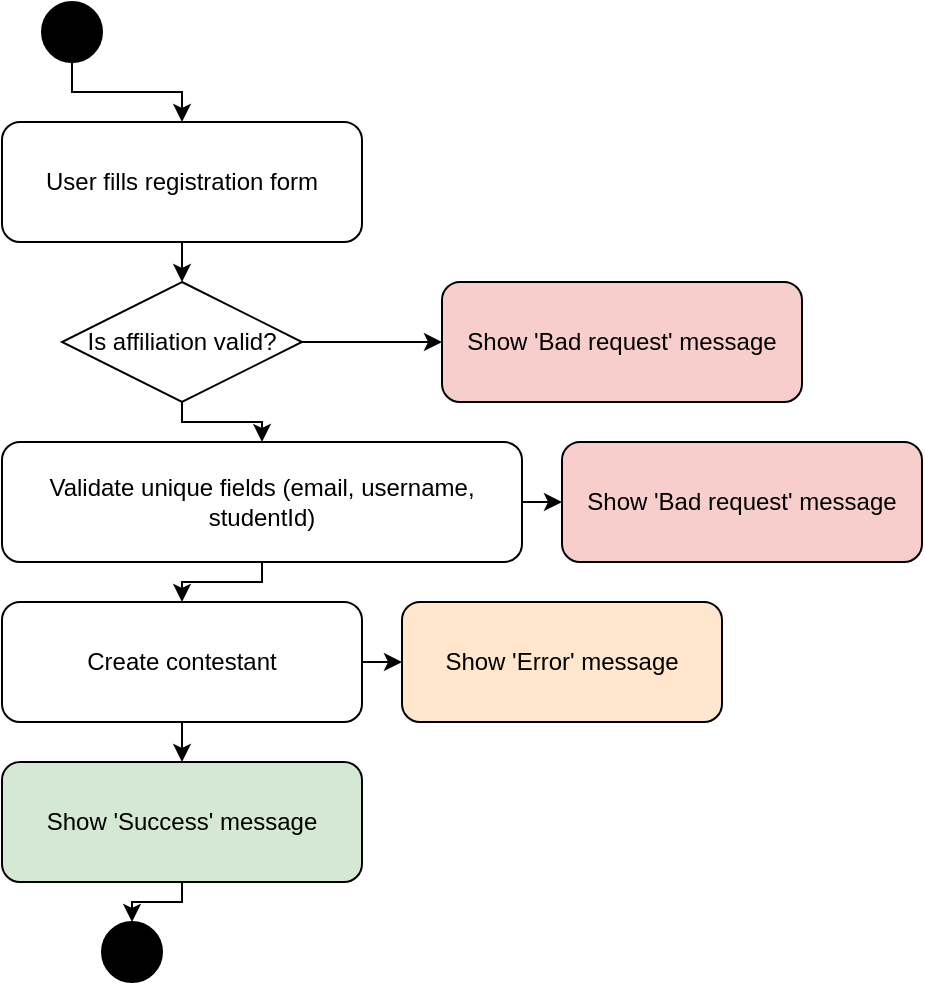 <mxfile>
  <diagram name="Activity Diagram" id="activity1">
    <mxGraphModel dx="1270" dy="677" grid="1" gridSize="10" guides="1" tooltips="1" connect="1" arrows="1" fold="1" page="1" pageScale="1" pageWidth="827" pageHeight="1169">
      <root>
        <mxCell id="0"/>
        <mxCell id="1" parent="0"/>

        <!-- Start Node -->
        <mxCell id="2" value="" style="ellipse;whiteSpace=wrap;html=1;aspect=fixed;fillColor=#000000;" vertex="1" parent="1">
          <mxGeometry x="100" y="40" width="30" height="30" as="geometry"/>
        </mxCell>

        <!-- User fills form -->
        <mxCell id="3" value="User fills registration form" style="rounded=1;whiteSpace=wrap;html=1;" vertex="1" parent="1">
          <mxGeometry x="80" y="100" width="180" height="60" as="geometry"/>
        </mxCell>

        <!-- Validate Affiliation -->
        <mxCell id="4" value="Is affiliation valid?" style="rhombus;whiteSpace=wrap;html=1;" vertex="1" parent="1">
          <mxGeometry x="110" y="180" width="120" height="60" as="geometry"/>
        </mxCell>

        <!-- Invalid affiliation -->
        <mxCell id="5" value="Show 'Bad request' message" style="rounded=1;whiteSpace=wrap;html=1;fillColor=#f8cecc;" vertex="1" parent="1">
          <mxGeometry x="300" y="180" width="180" height="60" as="geometry"/>
        </mxCell>

        <!-- Validate unique fields -->
        <mxCell id="6" value="Validate unique fields (email, username, studentId)" style="rounded=1;whiteSpace=wrap;html=1;" vertex="1" parent="1">
          <mxGeometry x="80" y="260" width="260" height="60" as="geometry"/>
        </mxCell>

        <!-- Unique fields invalid -->
        <mxCell id="7" value="Show 'Bad request' message" style="rounded=1;whiteSpace=wrap;html=1;fillColor=#f8cecc;" vertex="1" parent="1">
          <mxGeometry x="360" y="260" width="180" height="60" as="geometry"/>
        </mxCell>

        <!-- Create contestant -->
        <mxCell id="8" value="Create contestant" style="rounded=1;whiteSpace=wrap;html=1;" vertex="1" parent="1">
          <mxGeometry x="80" y="340" width="180" height="60" as="geometry"/>
        </mxCell>

        <!-- Contestant creation error -->
        <mxCell id="9" value="Show 'Error' message" style="rounded=1;whiteSpace=wrap;html=1;fillColor=#ffe6cc;" vertex="1" parent="1">
          <mxGeometry x="280" y="340" width="160" height="60" as="geometry"/>
        </mxCell>

        <!-- Success message -->
        <mxCell id="10" value="Show 'Success' message" style="rounded=1;whiteSpace=wrap;html=1;fillColor=#d5e8d4;" vertex="1" parent="1">
          <mxGeometry x="80" y="420" width="180" height="60" as="geometry"/>
        </mxCell>

        <!-- End Node -->
        <mxCell id="11" value="" style="ellipse;whiteSpace=wrap;html=1;aspect=fixed;fillColor=#000000;" vertex="1" parent="1">
          <mxGeometry x="130" y="500" width="30" height="30" as="geometry"/>
        </mxCell>

        <!-- Edges -->
        <mxCell id="12" style="edgeStyle=orthogonalEdgeStyle;rounded=0;" edge="1" parent="1" source="2" target="3"><mxGeometry relative="1" as="geometry"/></mxCell>
        <mxCell id="13" style="edgeStyle=orthogonalEdgeStyle;rounded=0;" edge="1" parent="1" source="3" target="4"><mxGeometry relative="1" as="geometry"/></mxCell>
        <mxCell id="14" style="edgeStyle=orthogonalEdgeStyle;rounded=0;" edge="1" parent="1" source="4" target="5"><mxGeometry relative="1" as="geometry"><mxPoint x="240" y="210" as="targetPoint"/></mxGeometry></mxCell>
        <mxCell id="15" style="edgeStyle=orthogonalEdgeStyle;rounded=0;" edge="1" parent="1" source="4" target="6"><mxGeometry relative="1" as="geometry"/></mxCell>
        <mxCell id="16" style="edgeStyle=orthogonalEdgeStyle;rounded=0;" edge="1" parent="1" source="6" target="7"><mxGeometry relative="1" as="geometry"><mxPoint x="320" y="290" as="targetPoint"/></mxGeometry></mxCell>
        <mxCell id="17" style="edgeStyle=orthogonalEdgeStyle;rounded=0;" edge="1" parent="1" source="6" target="8"><mxGeometry relative="1" as="geometry"/></mxCell>
        <mxCell id="18" style="edgeStyle=orthogonalEdgeStyle;rounded=0;" edge="1" parent="1" source="8" target="9"><mxGeometry relative="1" as="geometry"><mxPoint x="240" y="370" as="targetPoint"/></mxGeometry></mxCell>
        <mxCell id="19" style="edgeStyle=orthogonalEdgeStyle;rounded=0;" edge="1" parent="1" source="8" target="10"><mxGeometry relative="1" as="geometry"/></mxCell>
        <mxCell id="20" style="edgeStyle=orthogonalEdgeStyle;rounded=0;" edge="1" parent="1" source="10" target="11"><mxGeometry relative="1" as="geometry"/></mxCell>

      </root>
    </mxGraphModel>
  </diagram>
</mxfile>
